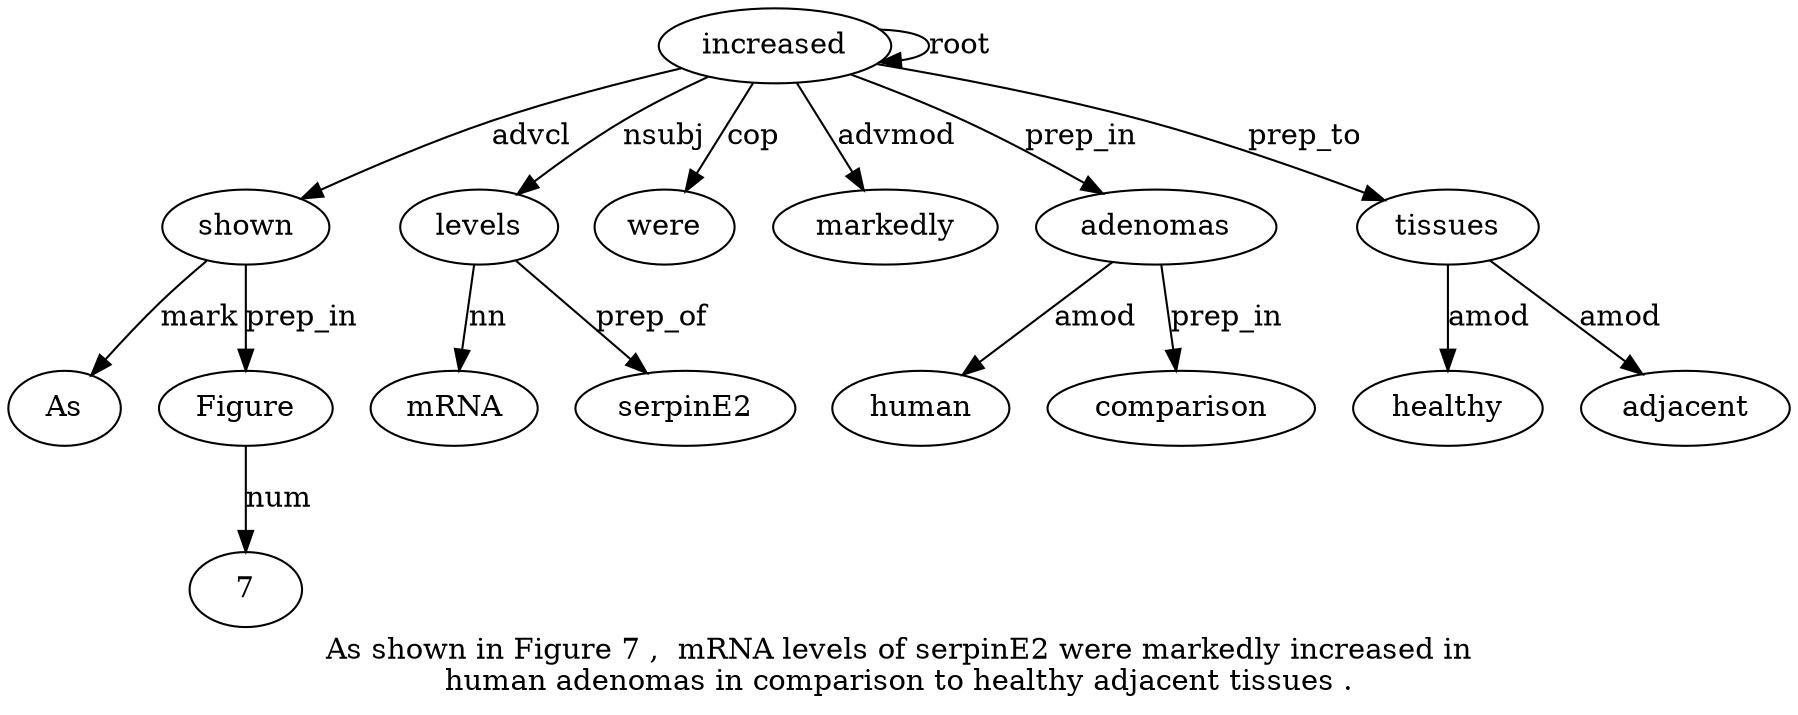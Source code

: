 digraph "As shown in Figure 7 ,  mRNA levels of serpinE2 were markedly increased in human adenomas in comparison to healthy adjacent tissues ." {
label="As shown in Figure 7 ,  mRNA levels of serpinE2 were markedly increased in
human adenomas in comparison to healthy adjacent tissues .";
shown2 [style=filled, fillcolor=white, label=shown];
As1 [style=filled, fillcolor=white, label=As];
shown2 -> As1  [label=mark];
increased13 [style=filled, fillcolor=white, label=increased];
increased13 -> shown2  [label=advcl];
Figure4 [style=filled, fillcolor=white, label=Figure];
shown2 -> Figure4  [label=prep_in];
75 [style=filled, fillcolor=white, label=7];
Figure4 -> 75  [label=num];
levels8 [style=filled, fillcolor=white, label=levels];
mRNA7 [style=filled, fillcolor=white, label=mRNA];
levels8 -> mRNA7  [label=nn];
increased13 -> levels8  [label=nsubj];
serpinE210 [style=filled, fillcolor=white, label=serpinE2];
levels8 -> serpinE210  [label=prep_of];
were11 [style=filled, fillcolor=white, label=were];
increased13 -> were11  [label=cop];
markedly12 [style=filled, fillcolor=white, label=markedly];
increased13 -> markedly12  [label=advmod];
increased13 -> increased13  [label=root];
adenomas16 [style=filled, fillcolor=white, label=adenomas];
human15 [style=filled, fillcolor=white, label=human];
adenomas16 -> human15  [label=amod];
increased13 -> adenomas16  [label=prep_in];
comparison18 [style=filled, fillcolor=white, label=comparison];
adenomas16 -> comparison18  [label=prep_in];
tissues22 [style=filled, fillcolor=white, label=tissues];
healthy20 [style=filled, fillcolor=white, label=healthy];
tissues22 -> healthy20  [label=amod];
adjacent21 [style=filled, fillcolor=white, label=adjacent];
tissues22 -> adjacent21  [label=amod];
increased13 -> tissues22  [label=prep_to];
}
